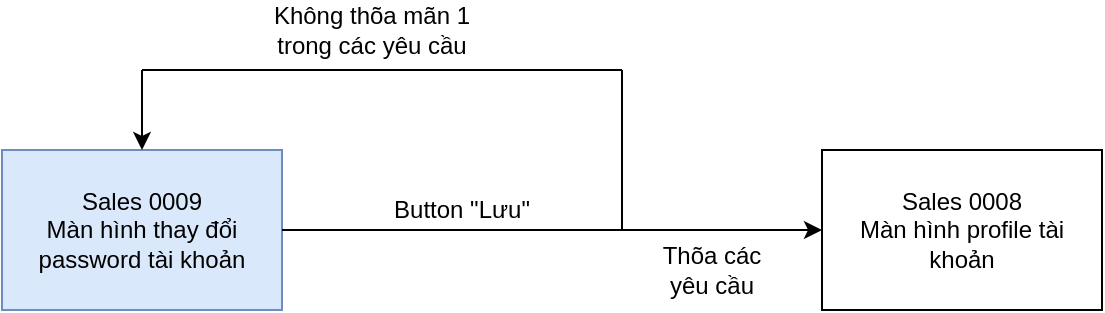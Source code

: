 <mxfile version="13.7.9" type="device"><diagram id="FtVt3xw_VrmUn9oV2ame" name="Page-1"><mxGraphModel dx="1106" dy="847" grid="1" gridSize="10" guides="1" tooltips="1" connect="1" arrows="1" fold="1" page="1" pageScale="1" pageWidth="850" pageHeight="1100" math="0" shadow="0"><root><mxCell id="0"/><mxCell id="1" parent="0"/><mxCell id="yf_XO7aY1ghJPuDJv1GV-1" value="Sales 0008&lt;br&gt;Màn hình profile tài khoản" style="rounded=0;whiteSpace=wrap;html=1;" parent="1" vertex="1"><mxGeometry x="580" y="360" width="140" height="80" as="geometry"/></mxCell><mxCell id="k-FgQz-coYcWeBTppMb4-1" value="Sales 0009&lt;br&gt;Màn hình thay đổi password tài khoản" style="rounded=0;whiteSpace=wrap;html=1;fillColor=#dae8fc;strokeColor=#6c8ebf;" vertex="1" parent="1"><mxGeometry x="170" y="360" width="140" height="80" as="geometry"/></mxCell><mxCell id="k-FgQz-coYcWeBTppMb4-2" value="" style="endArrow=classic;html=1;entryX=0;entryY=0.5;entryDx=0;entryDy=0;exitX=1;exitY=0.5;exitDx=0;exitDy=0;" edge="1" parent="1" source="k-FgQz-coYcWeBTppMb4-1" target="yf_XO7aY1ghJPuDJv1GV-1"><mxGeometry width="50" height="50" relative="1" as="geometry"><mxPoint x="240" y="480" as="sourcePoint"/><mxPoint x="450" y="410" as="targetPoint"/></mxGeometry></mxCell><mxCell id="k-FgQz-coYcWeBTppMb4-3" value="Button &quot;Lưu&quot;" style="text;html=1;strokeColor=none;fillColor=none;align=center;verticalAlign=middle;whiteSpace=wrap;rounded=0;" vertex="1" parent="1"><mxGeometry x="340" y="380" width="120" height="20" as="geometry"/></mxCell><mxCell id="k-FgQz-coYcWeBTppMb4-6" value="" style="endArrow=none;html=1;" edge="1" parent="1"><mxGeometry width="50" height="50" relative="1" as="geometry"><mxPoint x="480" y="400" as="sourcePoint"/><mxPoint x="480" y="320" as="targetPoint"/></mxGeometry></mxCell><mxCell id="k-FgQz-coYcWeBTppMb4-7" value="" style="endArrow=none;html=1;" edge="1" parent="1"><mxGeometry width="50" height="50" relative="1" as="geometry"><mxPoint x="240" y="320" as="sourcePoint"/><mxPoint x="480" y="320" as="targetPoint"/></mxGeometry></mxCell><mxCell id="k-FgQz-coYcWeBTppMb4-8" value="" style="endArrow=classic;html=1;entryX=0.5;entryY=0;entryDx=0;entryDy=0;" edge="1" parent="1" target="k-FgQz-coYcWeBTppMb4-1"><mxGeometry width="50" height="50" relative="1" as="geometry"><mxPoint x="240" y="320" as="sourcePoint"/><mxPoint x="450" y="390" as="targetPoint"/></mxGeometry></mxCell><mxCell id="k-FgQz-coYcWeBTppMb4-9" value="Thõa các yêu cầu" style="text;html=1;strokeColor=none;fillColor=none;align=center;verticalAlign=middle;whiteSpace=wrap;rounded=0;" vertex="1" parent="1"><mxGeometry x="490" y="410" width="70" height="20" as="geometry"/></mxCell><mxCell id="k-FgQz-coYcWeBTppMb4-11" value="Không thõa mãn 1 trong các yêu cầu" style="text;html=1;strokeColor=none;fillColor=none;align=center;verticalAlign=middle;whiteSpace=wrap;rounded=0;" vertex="1" parent="1"><mxGeometry x="300" y="290" width="110" height="20" as="geometry"/></mxCell></root></mxGraphModel></diagram></mxfile>